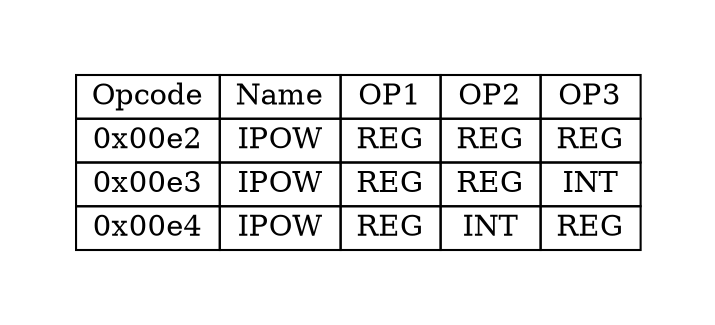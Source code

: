 digraph{
graph [pad="0.5", nodesep="0.5", ranksep="2" ]
node[shape=plain]
Foo [label=<
<table border="0" cellborder="1" cellspacing="0">
<tr><td> Opcode </td> <td> Name </td> <td> OP1 </td><td> OP2 </td><td> OP3 </td> </tr>
<tr><td> 0x00e2 </td><td> IPOW </td><td> REG </td><td> REG </td><td> REG </td> </tr>
<tr><td> 0x00e3 </td><td> IPOW </td><td> REG </td><td> REG </td><td> INT </td> </tr>
<tr><td> 0x00e4 </td><td> IPOW </td><td> REG </td><td> INT </td><td> REG </td> </tr>
</table>>];
}
